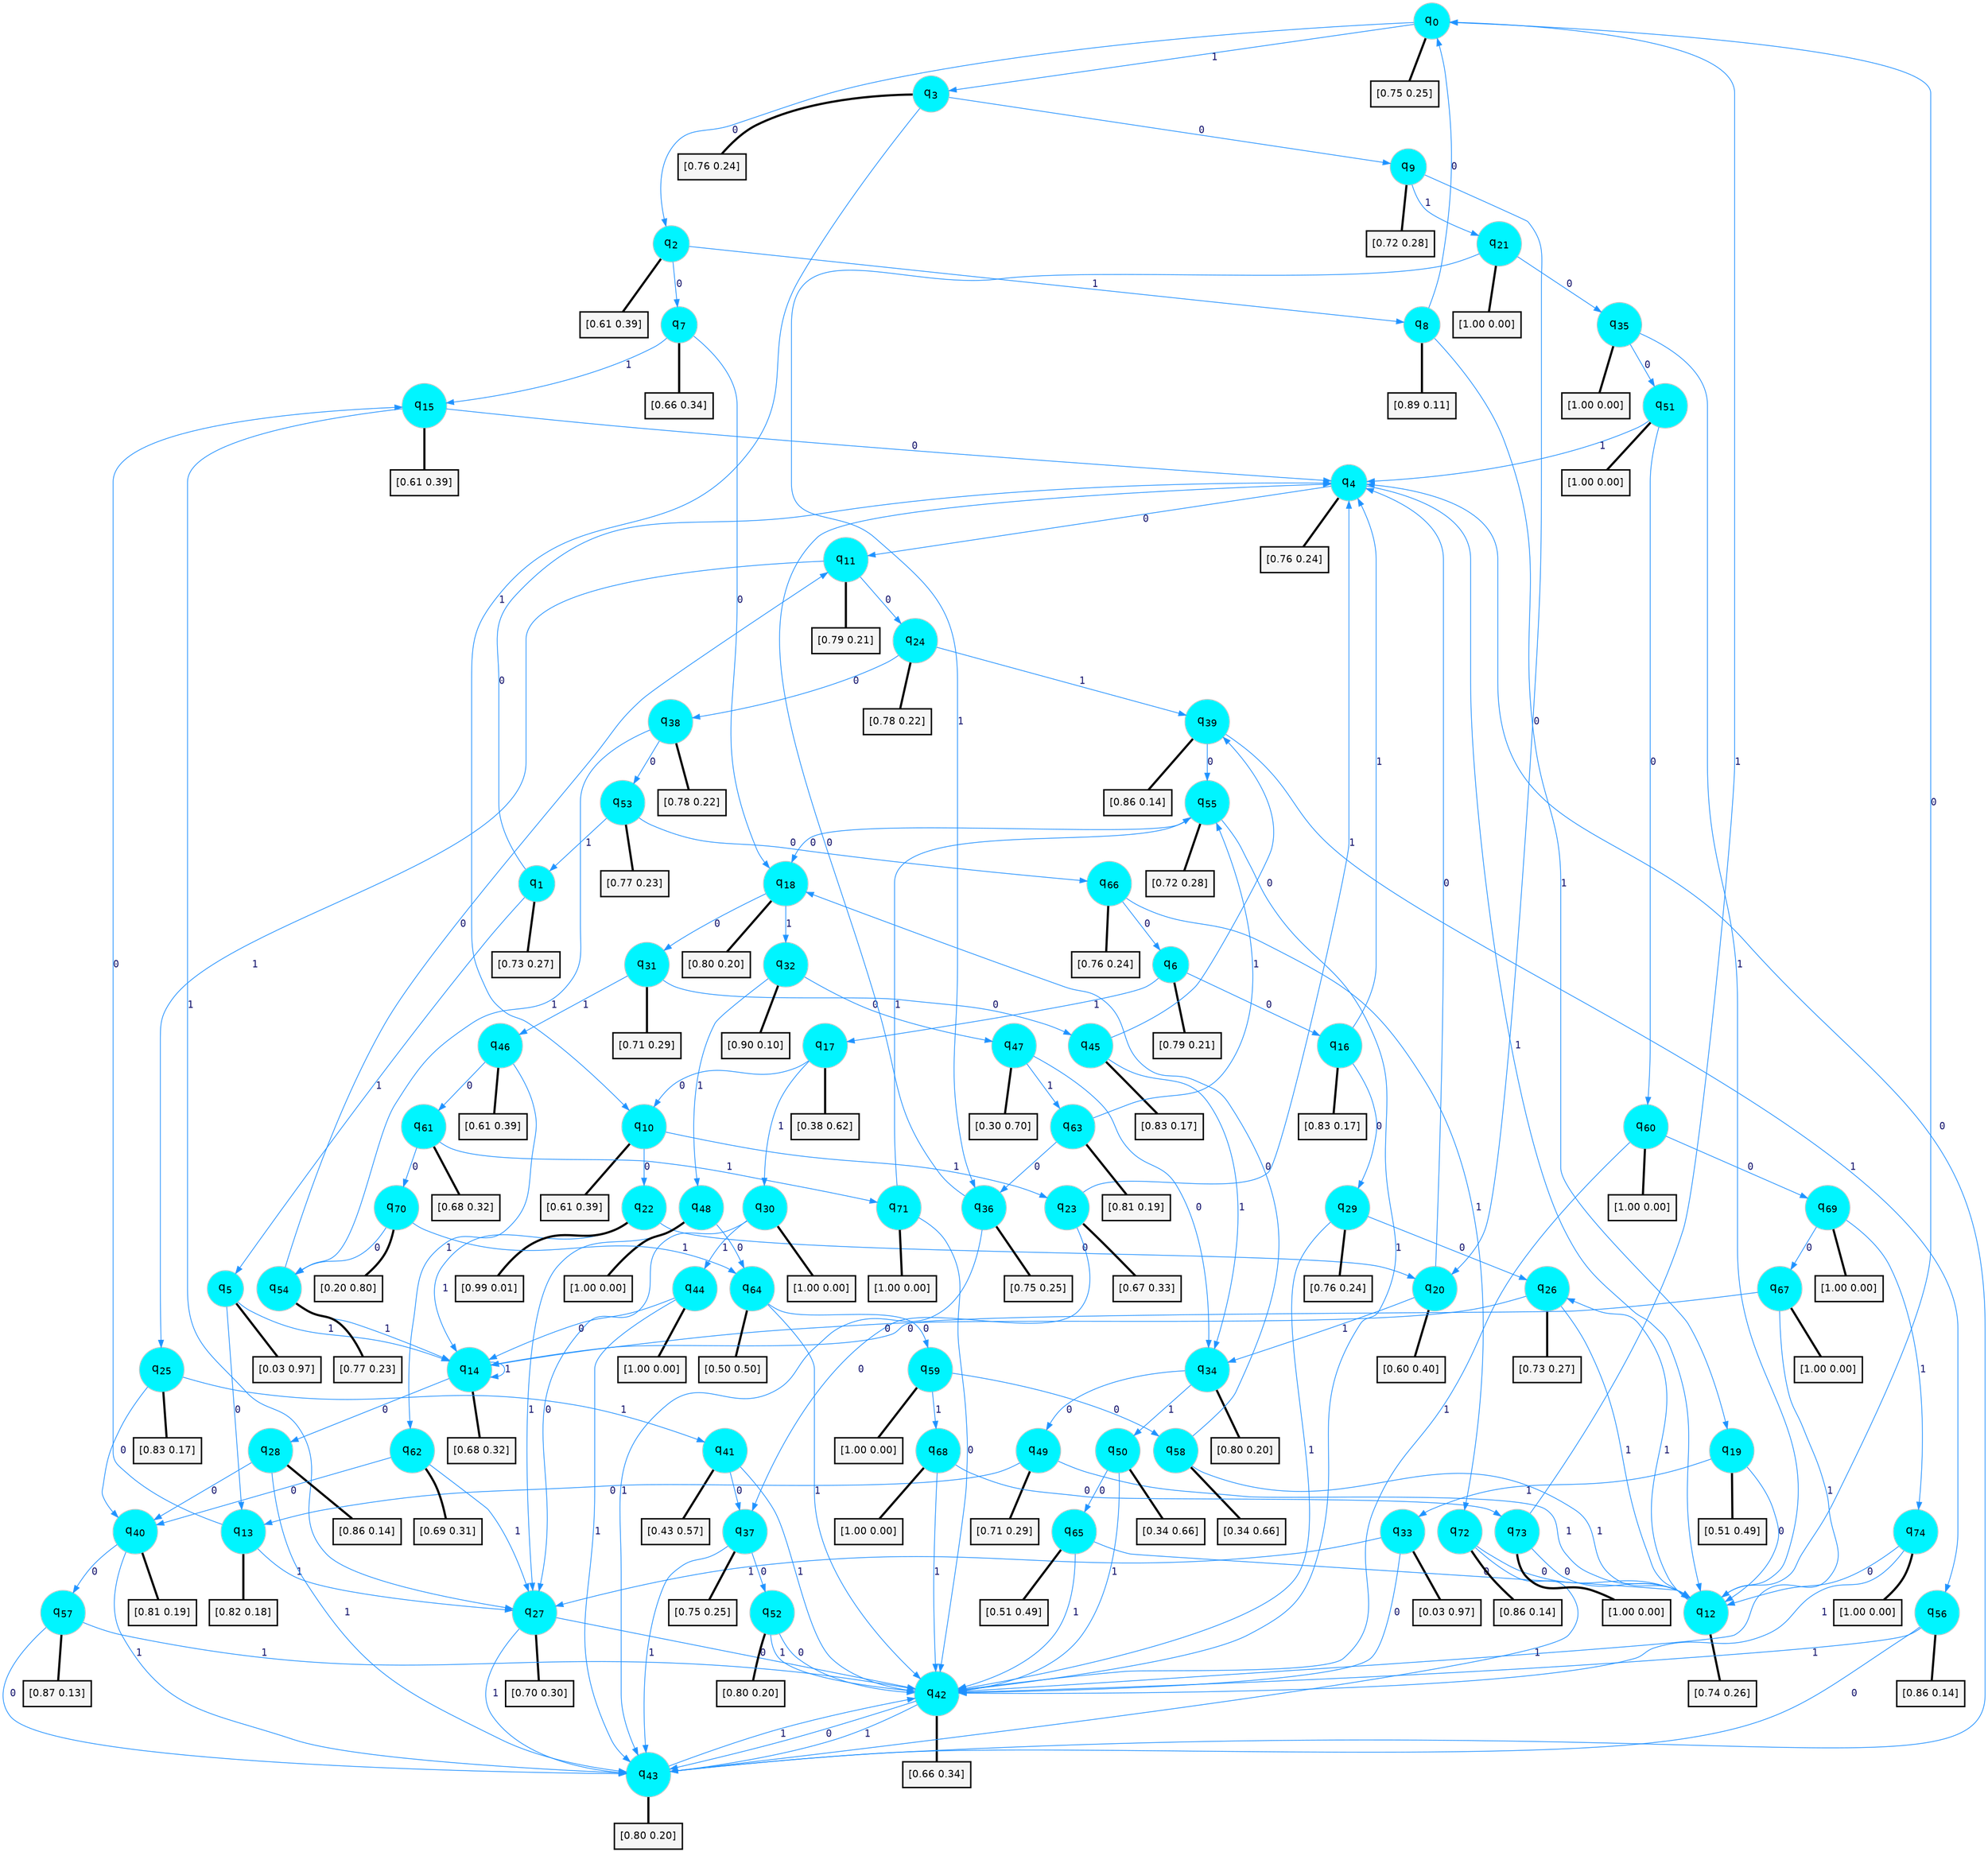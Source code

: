 digraph G {
graph [
bgcolor=transparent, dpi=300, rankdir=TD, size="40,25"];
node [
color=gray, fillcolor=turquoise1, fontcolor=black, fontname=Helvetica, fontsize=16, fontweight=bold, shape=circle, style=filled];
edge [
arrowsize=1, color=dodgerblue1, fontcolor=midnightblue, fontname=courier, fontweight=bold, penwidth=1, style=solid, weight=20];
0[label=<q<SUB>0</SUB>>];
1[label=<q<SUB>1</SUB>>];
2[label=<q<SUB>2</SUB>>];
3[label=<q<SUB>3</SUB>>];
4[label=<q<SUB>4</SUB>>];
5[label=<q<SUB>5</SUB>>];
6[label=<q<SUB>6</SUB>>];
7[label=<q<SUB>7</SUB>>];
8[label=<q<SUB>8</SUB>>];
9[label=<q<SUB>9</SUB>>];
10[label=<q<SUB>10</SUB>>];
11[label=<q<SUB>11</SUB>>];
12[label=<q<SUB>12</SUB>>];
13[label=<q<SUB>13</SUB>>];
14[label=<q<SUB>14</SUB>>];
15[label=<q<SUB>15</SUB>>];
16[label=<q<SUB>16</SUB>>];
17[label=<q<SUB>17</SUB>>];
18[label=<q<SUB>18</SUB>>];
19[label=<q<SUB>19</SUB>>];
20[label=<q<SUB>20</SUB>>];
21[label=<q<SUB>21</SUB>>];
22[label=<q<SUB>22</SUB>>];
23[label=<q<SUB>23</SUB>>];
24[label=<q<SUB>24</SUB>>];
25[label=<q<SUB>25</SUB>>];
26[label=<q<SUB>26</SUB>>];
27[label=<q<SUB>27</SUB>>];
28[label=<q<SUB>28</SUB>>];
29[label=<q<SUB>29</SUB>>];
30[label=<q<SUB>30</SUB>>];
31[label=<q<SUB>31</SUB>>];
32[label=<q<SUB>32</SUB>>];
33[label=<q<SUB>33</SUB>>];
34[label=<q<SUB>34</SUB>>];
35[label=<q<SUB>35</SUB>>];
36[label=<q<SUB>36</SUB>>];
37[label=<q<SUB>37</SUB>>];
38[label=<q<SUB>38</SUB>>];
39[label=<q<SUB>39</SUB>>];
40[label=<q<SUB>40</SUB>>];
41[label=<q<SUB>41</SUB>>];
42[label=<q<SUB>42</SUB>>];
43[label=<q<SUB>43</SUB>>];
44[label=<q<SUB>44</SUB>>];
45[label=<q<SUB>45</SUB>>];
46[label=<q<SUB>46</SUB>>];
47[label=<q<SUB>47</SUB>>];
48[label=<q<SUB>48</SUB>>];
49[label=<q<SUB>49</SUB>>];
50[label=<q<SUB>50</SUB>>];
51[label=<q<SUB>51</SUB>>];
52[label=<q<SUB>52</SUB>>];
53[label=<q<SUB>53</SUB>>];
54[label=<q<SUB>54</SUB>>];
55[label=<q<SUB>55</SUB>>];
56[label=<q<SUB>56</SUB>>];
57[label=<q<SUB>57</SUB>>];
58[label=<q<SUB>58</SUB>>];
59[label=<q<SUB>59</SUB>>];
60[label=<q<SUB>60</SUB>>];
61[label=<q<SUB>61</SUB>>];
62[label=<q<SUB>62</SUB>>];
63[label=<q<SUB>63</SUB>>];
64[label=<q<SUB>64</SUB>>];
65[label=<q<SUB>65</SUB>>];
66[label=<q<SUB>66</SUB>>];
67[label=<q<SUB>67</SUB>>];
68[label=<q<SUB>68</SUB>>];
69[label=<q<SUB>69</SUB>>];
70[label=<q<SUB>70</SUB>>];
71[label=<q<SUB>71</SUB>>];
72[label=<q<SUB>72</SUB>>];
73[label=<q<SUB>73</SUB>>];
74[label=<q<SUB>74</SUB>>];
75[label="[0.75 0.25]", shape=box,fontcolor=black, fontname=Helvetica, fontsize=14, penwidth=2, fillcolor=whitesmoke,color=black];
76[label="[0.73 0.27]", shape=box,fontcolor=black, fontname=Helvetica, fontsize=14, penwidth=2, fillcolor=whitesmoke,color=black];
77[label="[0.61 0.39]", shape=box,fontcolor=black, fontname=Helvetica, fontsize=14, penwidth=2, fillcolor=whitesmoke,color=black];
78[label="[0.76 0.24]", shape=box,fontcolor=black, fontname=Helvetica, fontsize=14, penwidth=2, fillcolor=whitesmoke,color=black];
79[label="[0.76 0.24]", shape=box,fontcolor=black, fontname=Helvetica, fontsize=14, penwidth=2, fillcolor=whitesmoke,color=black];
80[label="[0.03 0.97]", shape=box,fontcolor=black, fontname=Helvetica, fontsize=14, penwidth=2, fillcolor=whitesmoke,color=black];
81[label="[0.79 0.21]", shape=box,fontcolor=black, fontname=Helvetica, fontsize=14, penwidth=2, fillcolor=whitesmoke,color=black];
82[label="[0.66 0.34]", shape=box,fontcolor=black, fontname=Helvetica, fontsize=14, penwidth=2, fillcolor=whitesmoke,color=black];
83[label="[0.89 0.11]", shape=box,fontcolor=black, fontname=Helvetica, fontsize=14, penwidth=2, fillcolor=whitesmoke,color=black];
84[label="[0.72 0.28]", shape=box,fontcolor=black, fontname=Helvetica, fontsize=14, penwidth=2, fillcolor=whitesmoke,color=black];
85[label="[0.61 0.39]", shape=box,fontcolor=black, fontname=Helvetica, fontsize=14, penwidth=2, fillcolor=whitesmoke,color=black];
86[label="[0.79 0.21]", shape=box,fontcolor=black, fontname=Helvetica, fontsize=14, penwidth=2, fillcolor=whitesmoke,color=black];
87[label="[0.74 0.26]", shape=box,fontcolor=black, fontname=Helvetica, fontsize=14, penwidth=2, fillcolor=whitesmoke,color=black];
88[label="[0.82 0.18]", shape=box,fontcolor=black, fontname=Helvetica, fontsize=14, penwidth=2, fillcolor=whitesmoke,color=black];
89[label="[0.68 0.32]", shape=box,fontcolor=black, fontname=Helvetica, fontsize=14, penwidth=2, fillcolor=whitesmoke,color=black];
90[label="[0.61 0.39]", shape=box,fontcolor=black, fontname=Helvetica, fontsize=14, penwidth=2, fillcolor=whitesmoke,color=black];
91[label="[0.83 0.17]", shape=box,fontcolor=black, fontname=Helvetica, fontsize=14, penwidth=2, fillcolor=whitesmoke,color=black];
92[label="[0.38 0.62]", shape=box,fontcolor=black, fontname=Helvetica, fontsize=14, penwidth=2, fillcolor=whitesmoke,color=black];
93[label="[0.80 0.20]", shape=box,fontcolor=black, fontname=Helvetica, fontsize=14, penwidth=2, fillcolor=whitesmoke,color=black];
94[label="[0.51 0.49]", shape=box,fontcolor=black, fontname=Helvetica, fontsize=14, penwidth=2, fillcolor=whitesmoke,color=black];
95[label="[0.60 0.40]", shape=box,fontcolor=black, fontname=Helvetica, fontsize=14, penwidth=2, fillcolor=whitesmoke,color=black];
96[label="[1.00 0.00]", shape=box,fontcolor=black, fontname=Helvetica, fontsize=14, penwidth=2, fillcolor=whitesmoke,color=black];
97[label="[0.99 0.01]", shape=box,fontcolor=black, fontname=Helvetica, fontsize=14, penwidth=2, fillcolor=whitesmoke,color=black];
98[label="[0.67 0.33]", shape=box,fontcolor=black, fontname=Helvetica, fontsize=14, penwidth=2, fillcolor=whitesmoke,color=black];
99[label="[0.78 0.22]", shape=box,fontcolor=black, fontname=Helvetica, fontsize=14, penwidth=2, fillcolor=whitesmoke,color=black];
100[label="[0.83 0.17]", shape=box,fontcolor=black, fontname=Helvetica, fontsize=14, penwidth=2, fillcolor=whitesmoke,color=black];
101[label="[0.73 0.27]", shape=box,fontcolor=black, fontname=Helvetica, fontsize=14, penwidth=2, fillcolor=whitesmoke,color=black];
102[label="[0.70 0.30]", shape=box,fontcolor=black, fontname=Helvetica, fontsize=14, penwidth=2, fillcolor=whitesmoke,color=black];
103[label="[0.86 0.14]", shape=box,fontcolor=black, fontname=Helvetica, fontsize=14, penwidth=2, fillcolor=whitesmoke,color=black];
104[label="[0.76 0.24]", shape=box,fontcolor=black, fontname=Helvetica, fontsize=14, penwidth=2, fillcolor=whitesmoke,color=black];
105[label="[1.00 0.00]", shape=box,fontcolor=black, fontname=Helvetica, fontsize=14, penwidth=2, fillcolor=whitesmoke,color=black];
106[label="[0.71 0.29]", shape=box,fontcolor=black, fontname=Helvetica, fontsize=14, penwidth=2, fillcolor=whitesmoke,color=black];
107[label="[0.90 0.10]", shape=box,fontcolor=black, fontname=Helvetica, fontsize=14, penwidth=2, fillcolor=whitesmoke,color=black];
108[label="[0.03 0.97]", shape=box,fontcolor=black, fontname=Helvetica, fontsize=14, penwidth=2, fillcolor=whitesmoke,color=black];
109[label="[0.80 0.20]", shape=box,fontcolor=black, fontname=Helvetica, fontsize=14, penwidth=2, fillcolor=whitesmoke,color=black];
110[label="[1.00 0.00]", shape=box,fontcolor=black, fontname=Helvetica, fontsize=14, penwidth=2, fillcolor=whitesmoke,color=black];
111[label="[0.75 0.25]", shape=box,fontcolor=black, fontname=Helvetica, fontsize=14, penwidth=2, fillcolor=whitesmoke,color=black];
112[label="[0.75 0.25]", shape=box,fontcolor=black, fontname=Helvetica, fontsize=14, penwidth=2, fillcolor=whitesmoke,color=black];
113[label="[0.78 0.22]", shape=box,fontcolor=black, fontname=Helvetica, fontsize=14, penwidth=2, fillcolor=whitesmoke,color=black];
114[label="[0.86 0.14]", shape=box,fontcolor=black, fontname=Helvetica, fontsize=14, penwidth=2, fillcolor=whitesmoke,color=black];
115[label="[0.81 0.19]", shape=box,fontcolor=black, fontname=Helvetica, fontsize=14, penwidth=2, fillcolor=whitesmoke,color=black];
116[label="[0.43 0.57]", shape=box,fontcolor=black, fontname=Helvetica, fontsize=14, penwidth=2, fillcolor=whitesmoke,color=black];
117[label="[0.66 0.34]", shape=box,fontcolor=black, fontname=Helvetica, fontsize=14, penwidth=2, fillcolor=whitesmoke,color=black];
118[label="[0.80 0.20]", shape=box,fontcolor=black, fontname=Helvetica, fontsize=14, penwidth=2, fillcolor=whitesmoke,color=black];
119[label="[1.00 0.00]", shape=box,fontcolor=black, fontname=Helvetica, fontsize=14, penwidth=2, fillcolor=whitesmoke,color=black];
120[label="[0.83 0.17]", shape=box,fontcolor=black, fontname=Helvetica, fontsize=14, penwidth=2, fillcolor=whitesmoke,color=black];
121[label="[0.61 0.39]", shape=box,fontcolor=black, fontname=Helvetica, fontsize=14, penwidth=2, fillcolor=whitesmoke,color=black];
122[label="[0.30 0.70]", shape=box,fontcolor=black, fontname=Helvetica, fontsize=14, penwidth=2, fillcolor=whitesmoke,color=black];
123[label="[1.00 0.00]", shape=box,fontcolor=black, fontname=Helvetica, fontsize=14, penwidth=2, fillcolor=whitesmoke,color=black];
124[label="[0.71 0.29]", shape=box,fontcolor=black, fontname=Helvetica, fontsize=14, penwidth=2, fillcolor=whitesmoke,color=black];
125[label="[0.34 0.66]", shape=box,fontcolor=black, fontname=Helvetica, fontsize=14, penwidth=2, fillcolor=whitesmoke,color=black];
126[label="[1.00 0.00]", shape=box,fontcolor=black, fontname=Helvetica, fontsize=14, penwidth=2, fillcolor=whitesmoke,color=black];
127[label="[0.80 0.20]", shape=box,fontcolor=black, fontname=Helvetica, fontsize=14, penwidth=2, fillcolor=whitesmoke,color=black];
128[label="[0.77 0.23]", shape=box,fontcolor=black, fontname=Helvetica, fontsize=14, penwidth=2, fillcolor=whitesmoke,color=black];
129[label="[0.77 0.23]", shape=box,fontcolor=black, fontname=Helvetica, fontsize=14, penwidth=2, fillcolor=whitesmoke,color=black];
130[label="[0.72 0.28]", shape=box,fontcolor=black, fontname=Helvetica, fontsize=14, penwidth=2, fillcolor=whitesmoke,color=black];
131[label="[0.86 0.14]", shape=box,fontcolor=black, fontname=Helvetica, fontsize=14, penwidth=2, fillcolor=whitesmoke,color=black];
132[label="[0.87 0.13]", shape=box,fontcolor=black, fontname=Helvetica, fontsize=14, penwidth=2, fillcolor=whitesmoke,color=black];
133[label="[0.34 0.66]", shape=box,fontcolor=black, fontname=Helvetica, fontsize=14, penwidth=2, fillcolor=whitesmoke,color=black];
134[label="[1.00 0.00]", shape=box,fontcolor=black, fontname=Helvetica, fontsize=14, penwidth=2, fillcolor=whitesmoke,color=black];
135[label="[1.00 0.00]", shape=box,fontcolor=black, fontname=Helvetica, fontsize=14, penwidth=2, fillcolor=whitesmoke,color=black];
136[label="[0.68 0.32]", shape=box,fontcolor=black, fontname=Helvetica, fontsize=14, penwidth=2, fillcolor=whitesmoke,color=black];
137[label="[0.69 0.31]", shape=box,fontcolor=black, fontname=Helvetica, fontsize=14, penwidth=2, fillcolor=whitesmoke,color=black];
138[label="[0.81 0.19]", shape=box,fontcolor=black, fontname=Helvetica, fontsize=14, penwidth=2, fillcolor=whitesmoke,color=black];
139[label="[0.50 0.50]", shape=box,fontcolor=black, fontname=Helvetica, fontsize=14, penwidth=2, fillcolor=whitesmoke,color=black];
140[label="[0.51 0.49]", shape=box,fontcolor=black, fontname=Helvetica, fontsize=14, penwidth=2, fillcolor=whitesmoke,color=black];
141[label="[0.76 0.24]", shape=box,fontcolor=black, fontname=Helvetica, fontsize=14, penwidth=2, fillcolor=whitesmoke,color=black];
142[label="[1.00 0.00]", shape=box,fontcolor=black, fontname=Helvetica, fontsize=14, penwidth=2, fillcolor=whitesmoke,color=black];
143[label="[1.00 0.00]", shape=box,fontcolor=black, fontname=Helvetica, fontsize=14, penwidth=2, fillcolor=whitesmoke,color=black];
144[label="[1.00 0.00]", shape=box,fontcolor=black, fontname=Helvetica, fontsize=14, penwidth=2, fillcolor=whitesmoke,color=black];
145[label="[0.20 0.80]", shape=box,fontcolor=black, fontname=Helvetica, fontsize=14, penwidth=2, fillcolor=whitesmoke,color=black];
146[label="[1.00 0.00]", shape=box,fontcolor=black, fontname=Helvetica, fontsize=14, penwidth=2, fillcolor=whitesmoke,color=black];
147[label="[0.86 0.14]", shape=box,fontcolor=black, fontname=Helvetica, fontsize=14, penwidth=2, fillcolor=whitesmoke,color=black];
148[label="[1.00 0.00]", shape=box,fontcolor=black, fontname=Helvetica, fontsize=14, penwidth=2, fillcolor=whitesmoke,color=black];
149[label="[1.00 0.00]", shape=box,fontcolor=black, fontname=Helvetica, fontsize=14, penwidth=2, fillcolor=whitesmoke,color=black];
0->2 [label=0];
0->3 [label=1];
0->75 [arrowhead=none, penwidth=3,color=black];
1->4 [label=0];
1->5 [label=1];
1->76 [arrowhead=none, penwidth=3,color=black];
2->7 [label=0];
2->8 [label=1];
2->77 [arrowhead=none, penwidth=3,color=black];
3->9 [label=0];
3->10 [label=1];
3->78 [arrowhead=none, penwidth=3,color=black];
4->11 [label=0];
4->12 [label=1];
4->79 [arrowhead=none, penwidth=3,color=black];
5->13 [label=0];
5->14 [label=1];
5->80 [arrowhead=none, penwidth=3,color=black];
6->16 [label=0];
6->17 [label=1];
6->81 [arrowhead=none, penwidth=3,color=black];
7->18 [label=0];
7->15 [label=1];
7->82 [arrowhead=none, penwidth=3,color=black];
8->0 [label=0];
8->19 [label=1];
8->83 [arrowhead=none, penwidth=3,color=black];
9->20 [label=0];
9->21 [label=1];
9->84 [arrowhead=none, penwidth=3,color=black];
10->22 [label=0];
10->23 [label=1];
10->85 [arrowhead=none, penwidth=3,color=black];
11->24 [label=0];
11->25 [label=1];
11->86 [arrowhead=none, penwidth=3,color=black];
12->0 [label=0];
12->26 [label=1];
12->87 [arrowhead=none, penwidth=3,color=black];
13->15 [label=0];
13->27 [label=1];
13->88 [arrowhead=none, penwidth=3,color=black];
14->28 [label=0];
14->14 [label=1];
14->89 [arrowhead=none, penwidth=3,color=black];
15->4 [label=0];
15->27 [label=1];
15->90 [arrowhead=none, penwidth=3,color=black];
16->29 [label=0];
16->4 [label=1];
16->91 [arrowhead=none, penwidth=3,color=black];
17->10 [label=0];
17->30 [label=1];
17->92 [arrowhead=none, penwidth=3,color=black];
18->31 [label=0];
18->32 [label=1];
18->93 [arrowhead=none, penwidth=3,color=black];
19->12 [label=0];
19->33 [label=1];
19->94 [arrowhead=none, penwidth=3,color=black];
20->4 [label=0];
20->34 [label=1];
20->95 [arrowhead=none, penwidth=3,color=black];
21->35 [label=0];
21->36 [label=1];
21->96 [arrowhead=none, penwidth=3,color=black];
22->20 [label=0];
22->14 [label=1];
22->97 [arrowhead=none, penwidth=3,color=black];
23->37 [label=0];
23->4 [label=1];
23->98 [arrowhead=none, penwidth=3,color=black];
24->38 [label=0];
24->39 [label=1];
24->99 [arrowhead=none, penwidth=3,color=black];
25->40 [label=0];
25->41 [label=1];
25->100 [arrowhead=none, penwidth=3,color=black];
26->14 [label=0];
26->12 [label=1];
26->101 [arrowhead=none, penwidth=3,color=black];
27->42 [label=0];
27->43 [label=1];
27->102 [arrowhead=none, penwidth=3,color=black];
28->40 [label=0];
28->43 [label=1];
28->103 [arrowhead=none, penwidth=3,color=black];
29->26 [label=0];
29->42 [label=1];
29->104 [arrowhead=none, penwidth=3,color=black];
30->27 [label=0];
30->44 [label=1];
30->105 [arrowhead=none, penwidth=3,color=black];
31->45 [label=0];
31->46 [label=1];
31->106 [arrowhead=none, penwidth=3,color=black];
32->47 [label=0];
32->48 [label=1];
32->107 [arrowhead=none, penwidth=3,color=black];
33->42 [label=0];
33->27 [label=1];
33->108 [arrowhead=none, penwidth=3,color=black];
34->49 [label=0];
34->50 [label=1];
34->109 [arrowhead=none, penwidth=3,color=black];
35->51 [label=0];
35->12 [label=1];
35->110 [arrowhead=none, penwidth=3,color=black];
36->4 [label=0];
36->43 [label=1];
36->111 [arrowhead=none, penwidth=3,color=black];
37->52 [label=0];
37->43 [label=1];
37->112 [arrowhead=none, penwidth=3,color=black];
38->53 [label=0];
38->54 [label=1];
38->113 [arrowhead=none, penwidth=3,color=black];
39->55 [label=0];
39->56 [label=1];
39->114 [arrowhead=none, penwidth=3,color=black];
40->57 [label=0];
40->43 [label=1];
40->115 [arrowhead=none, penwidth=3,color=black];
41->37 [label=0];
41->42 [label=1];
41->116 [arrowhead=none, penwidth=3,color=black];
42->43 [label=0];
42->43 [label=1];
42->117 [arrowhead=none, penwidth=3,color=black];
43->4 [label=0];
43->42 [label=1];
43->118 [arrowhead=none, penwidth=3,color=black];
44->14 [label=0];
44->43 [label=1];
44->119 [arrowhead=none, penwidth=3,color=black];
45->39 [label=0];
45->34 [label=1];
45->120 [arrowhead=none, penwidth=3,color=black];
46->61 [label=0];
46->62 [label=1];
46->121 [arrowhead=none, penwidth=3,color=black];
47->34 [label=0];
47->63 [label=1];
47->122 [arrowhead=none, penwidth=3,color=black];
48->64 [label=0];
48->27 [label=1];
48->123 [arrowhead=none, penwidth=3,color=black];
49->13 [label=0];
49->12 [label=1];
49->124 [arrowhead=none, penwidth=3,color=black];
50->65 [label=0];
50->42 [label=1];
50->125 [arrowhead=none, penwidth=3,color=black];
51->60 [label=0];
51->4 [label=1];
51->126 [arrowhead=none, penwidth=3,color=black];
52->42 [label=0];
52->42 [label=1];
52->127 [arrowhead=none, penwidth=3,color=black];
53->66 [label=0];
53->1 [label=1];
53->128 [arrowhead=none, penwidth=3,color=black];
54->11 [label=0];
54->14 [label=1];
54->129 [arrowhead=none, penwidth=3,color=black];
55->18 [label=0];
55->42 [label=1];
55->130 [arrowhead=none, penwidth=3,color=black];
56->43 [label=0];
56->42 [label=1];
56->131 [arrowhead=none, penwidth=3,color=black];
57->43 [label=0];
57->42 [label=1];
57->132 [arrowhead=none, penwidth=3,color=black];
58->18 [label=0];
58->12 [label=1];
58->133 [arrowhead=none, penwidth=3,color=black];
59->58 [label=0];
59->68 [label=1];
59->134 [arrowhead=none, penwidth=3,color=black];
60->69 [label=0];
60->42 [label=1];
60->135 [arrowhead=none, penwidth=3,color=black];
61->70 [label=0];
61->71 [label=1];
61->136 [arrowhead=none, penwidth=3,color=black];
62->40 [label=0];
62->27 [label=1];
62->137 [arrowhead=none, penwidth=3,color=black];
63->36 [label=0];
63->55 [label=1];
63->138 [arrowhead=none, penwidth=3,color=black];
64->59 [label=0];
64->42 [label=1];
64->139 [arrowhead=none, penwidth=3,color=black];
65->12 [label=0];
65->42 [label=1];
65->140 [arrowhead=none, penwidth=3,color=black];
66->6 [label=0];
66->72 [label=1];
66->141 [arrowhead=none, penwidth=3,color=black];
67->14 [label=0];
67->42 [label=1];
67->142 [arrowhead=none, penwidth=3,color=black];
68->73 [label=0];
68->42 [label=1];
68->143 [arrowhead=none, penwidth=3,color=black];
69->67 [label=0];
69->74 [label=1];
69->144 [arrowhead=none, penwidth=3,color=black];
70->54 [label=0];
70->64 [label=1];
70->145 [arrowhead=none, penwidth=3,color=black];
71->42 [label=0];
71->55 [label=1];
71->146 [arrowhead=none, penwidth=3,color=black];
72->12 [label=0];
72->43 [label=1];
72->147 [arrowhead=none, penwidth=3,color=black];
73->12 [label=0];
73->0 [label=1];
73->148 [arrowhead=none, penwidth=3,color=black];
74->12 [label=0];
74->42 [label=1];
74->149 [arrowhead=none, penwidth=3,color=black];
}
